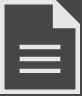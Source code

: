 <mxfile version="24.4.0" type="device">
  <diagram name="第 1 页" id="ewl9boTtj5eG1xmZE2dz">
    <mxGraphModel dx="141" dy="90" grid="1" gridSize="3.937" guides="1" tooltips="1" connect="1" arrows="1" fold="1" page="1" pageScale="1" pageWidth="60" pageHeight="48" background="#464647" math="0" shadow="0">
      <root>
        <mxCell id="0" />
        <mxCell id="1" parent="0" />
        <mxCell id="LYRSlUy8ACGl7EUzNalk-1" value="" style="sketch=0;pointerEvents=1;shadow=0;dashed=0;html=1;strokeColor=none;fillColor=#E6E6E6;labelPosition=center;verticalLabelPosition=bottom;verticalAlign=top;outlineConnect=0;align=center;shape=mxgraph.office.concepts.document;" vertex="1" parent="1">
          <mxGeometry x="10" width="40" height="47" as="geometry" />
        </mxCell>
      </root>
    </mxGraphModel>
  </diagram>
</mxfile>
